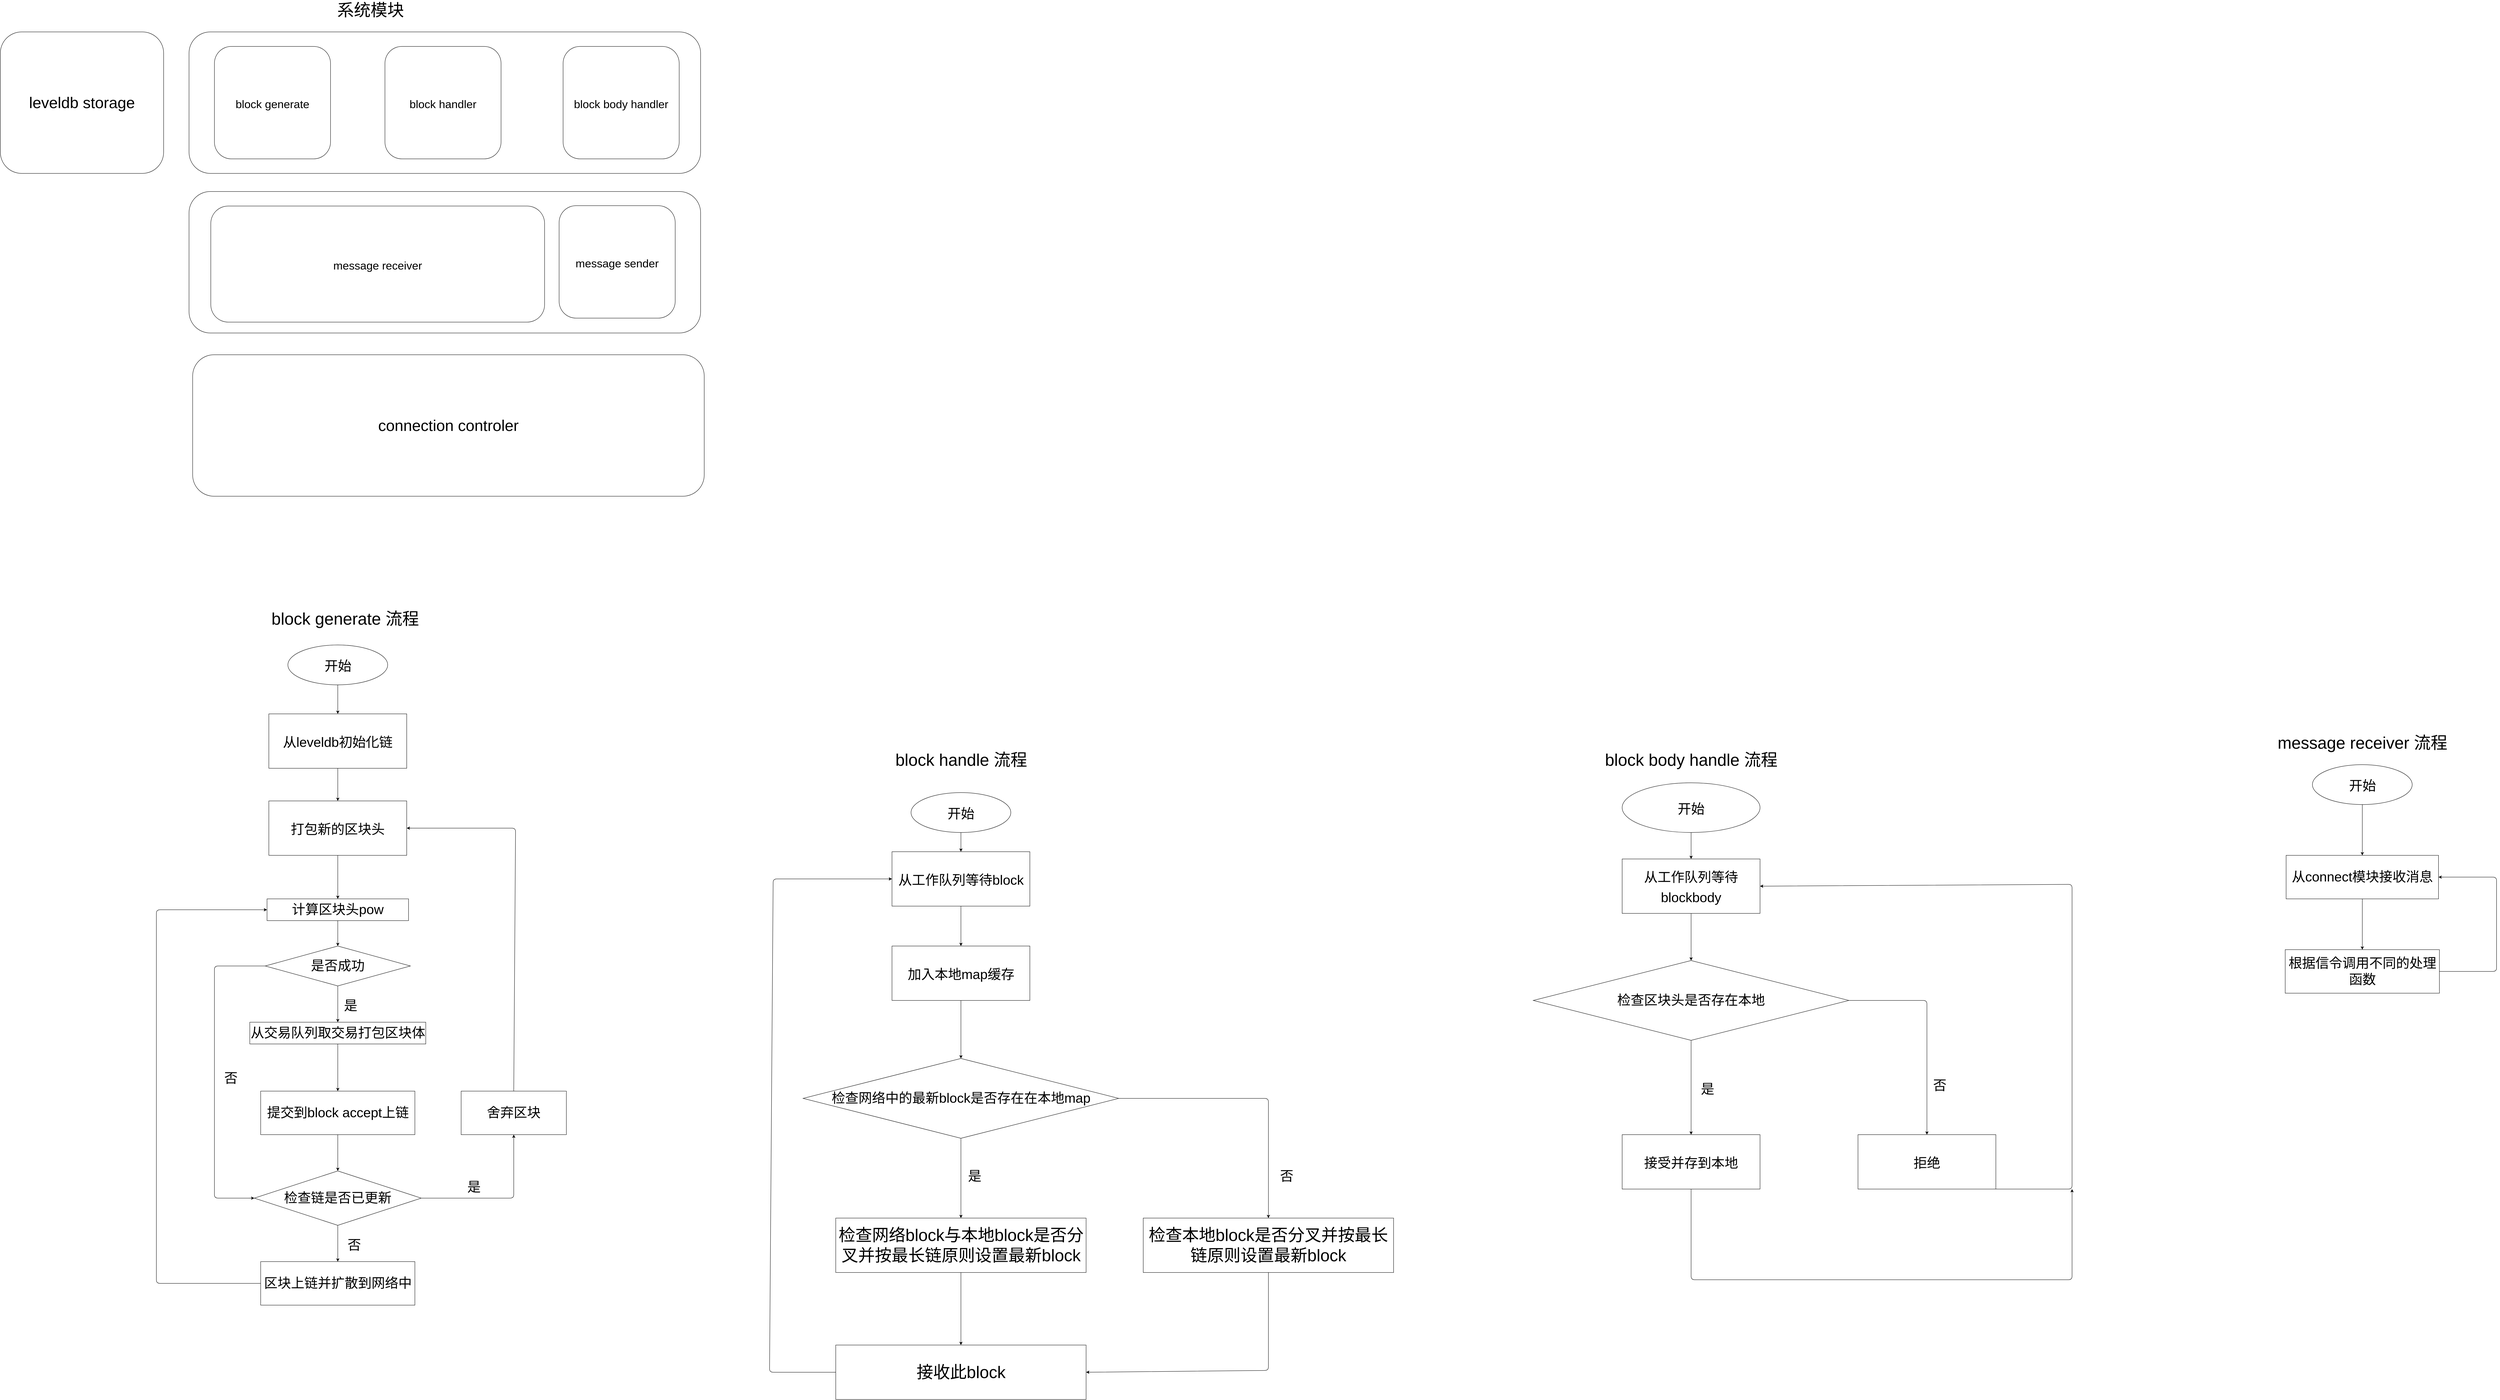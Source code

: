 <mxfile>
    <diagram id="HkdIZme3s1p3yqm2Rv7T" name="第 1 页">
        <mxGraphModel dx="5437" dy="2875" grid="1" gridSize="10" guides="1" tooltips="1" connect="1" arrows="1" fold="1" page="1" pageScale="1" pageWidth="827" pageHeight="1169" math="0" shadow="0">
            <root>
                <mxCell id="0"/>
                <mxCell id="1" parent="0"/>
                <mxCell id="3" value="" style="rounded=1;whiteSpace=wrap;html=1;" vertex="1" parent="1">
                    <mxGeometry x="50" y="690" width="1410" height="390" as="geometry"/>
                </mxCell>
                <mxCell id="5" value="" style="rounded=1;whiteSpace=wrap;html=1;" vertex="1" parent="1">
                    <mxGeometry x="50" y="1130" width="1410" height="390" as="geometry"/>
                </mxCell>
                <mxCell id="6" value="&lt;font style=&quot;font-size: 43px&quot;&gt;connection controler&lt;/font&gt;" style="rounded=1;whiteSpace=wrap;html=1;" vertex="1" parent="1">
                    <mxGeometry x="60" y="1580" width="1410" height="390" as="geometry"/>
                </mxCell>
                <mxCell id="7" value="&lt;font style=&quot;font-size: 31px&quot;&gt;block generate&lt;/font&gt;" style="rounded=1;whiteSpace=wrap;html=1;fontSize=43;" vertex="1" parent="1">
                    <mxGeometry x="120" y="730" width="320" height="310" as="geometry"/>
                </mxCell>
                <mxCell id="8" value="&lt;font style=&quot;font-size: 31px&quot;&gt;block handler&lt;/font&gt;" style="rounded=1;whiteSpace=wrap;html=1;fontSize=43;" vertex="1" parent="1">
                    <mxGeometry x="590" y="730" width="320" height="310" as="geometry"/>
                </mxCell>
                <mxCell id="9" value="&lt;font style=&quot;font-size: 31px&quot;&gt;block body handler&lt;/font&gt;" style="rounded=1;whiteSpace=wrap;html=1;fontSize=43;" vertex="1" parent="1">
                    <mxGeometry x="1081" y="730" width="320" height="310" as="geometry"/>
                </mxCell>
                <mxCell id="12" value="&lt;font style=&quot;font-size: 31px&quot;&gt;message receiver&lt;/font&gt;" style="rounded=1;whiteSpace=wrap;html=1;fontSize=43;" vertex="1" parent="1">
                    <mxGeometry x="110" y="1170" width="920" height="320" as="geometry"/>
                </mxCell>
                <mxCell id="13" value="&lt;font style=&quot;font-size: 31px&quot;&gt;message sender&lt;/font&gt;" style="rounded=1;whiteSpace=wrap;html=1;fontSize=43;" vertex="1" parent="1">
                    <mxGeometry x="1070" y="1169" width="320" height="310" as="geometry"/>
                </mxCell>
                <mxCell id="16" value="&lt;font style=&quot;font-size: 43px&quot;&gt;leveldb storage&lt;/font&gt;" style="rounded=1;whiteSpace=wrap;html=1;" vertex="1" parent="1">
                    <mxGeometry x="-470" y="690" width="450" height="390" as="geometry"/>
                </mxCell>
                <mxCell id="22" value="&lt;font style=&quot;font-size: 46px&quot;&gt;系统模块&lt;/font&gt;" style="text;html=1;align=center;verticalAlign=middle;resizable=0;points=[];autosize=1;strokeColor=none;fillColor=none;fontSize=19;" vertex="1" parent="1">
                    <mxGeometry x="450" y="610" width="200" height="40" as="geometry"/>
                </mxCell>
                <mxCell id="23" value="block generate 流程" style="text;html=1;align=center;verticalAlign=middle;resizable=0;points=[];autosize=1;strokeColor=none;fillColor=none;fontSize=46;" vertex="1" parent="1">
                    <mxGeometry x="270" y="2278" width="420" height="60" as="geometry"/>
                </mxCell>
                <mxCell id="26" style="edgeStyle=none;html=1;exitX=0.5;exitY=1;exitDx=0;exitDy=0;entryX=0.5;entryY=0;entryDx=0;entryDy=0;fontSize=37;" edge="1" parent="1" source="24" target="25">
                    <mxGeometry relative="1" as="geometry"/>
                </mxCell>
                <mxCell id="24" value="&lt;font style=&quot;font-size: 37px&quot;&gt;开始&lt;/font&gt;" style="ellipse;whiteSpace=wrap;html=1;fontSize=46;" vertex="1" parent="1">
                    <mxGeometry x="322.5" y="2380" width="275" height="110" as="geometry"/>
                </mxCell>
                <mxCell id="89" style="edgeStyle=none;html=1;exitX=0.5;exitY=1;exitDx=0;exitDy=0;entryX=0.5;entryY=0;entryDx=0;entryDy=0;fontSize=37;" edge="1" parent="1" source="25" target="88">
                    <mxGeometry relative="1" as="geometry"/>
                </mxCell>
                <mxCell id="25" value="&lt;font style=&quot;font-size: 37px&quot;&gt;从leveldb初始化链&lt;/font&gt;" style="rounded=0;whiteSpace=wrap;html=1;fontSize=46;" vertex="1" parent="1">
                    <mxGeometry x="270" y="2570" width="380" height="150" as="geometry"/>
                </mxCell>
                <mxCell id="93" style="edgeStyle=none;html=1;exitX=0.5;exitY=1;exitDx=0;exitDy=0;entryX=0.5;entryY=0;entryDx=0;entryDy=0;fontSize=37;" edge="1" parent="1" source="27" target="28">
                    <mxGeometry relative="1" as="geometry"/>
                </mxCell>
                <mxCell id="27" value="计算区块头pow" style="rounded=0;whiteSpace=wrap;html=1;fontSize=37;" vertex="1" parent="1">
                    <mxGeometry x="265" y="3080" width="390" height="60" as="geometry"/>
                </mxCell>
                <mxCell id="95" style="edgeStyle=none;html=1;exitX=0.5;exitY=1;exitDx=0;exitDy=0;entryX=0.5;entryY=0;entryDx=0;entryDy=0;fontSize=37;" edge="1" parent="1" source="28" target="94">
                    <mxGeometry relative="1" as="geometry"/>
                </mxCell>
                <mxCell id="97" style="edgeStyle=none;html=1;exitX=0;exitY=0.5;exitDx=0;exitDy=0;entryX=0;entryY=0.5;entryDx=0;entryDy=0;fontSize=37;" edge="1" parent="1" source="28" target="38">
                    <mxGeometry relative="1" as="geometry">
                        <Array as="points">
                            <mxPoint x="120" y="3265"/>
                            <mxPoint x="120" y="3905"/>
                        </Array>
                    </mxGeometry>
                </mxCell>
                <mxCell id="28" value="是否成功" style="rhombus;whiteSpace=wrap;html=1;fontSize=37;" vertex="1" parent="1">
                    <mxGeometry x="260" y="3210" width="400" height="110" as="geometry"/>
                </mxCell>
                <mxCell id="39" style="edgeStyle=none;html=1;exitX=0.5;exitY=1;exitDx=0;exitDy=0;entryX=0.5;entryY=0;entryDx=0;entryDy=0;fontSize=37;" edge="1" parent="1" source="32" target="38">
                    <mxGeometry relative="1" as="geometry"/>
                </mxCell>
                <mxCell id="32" value="提交到block accept上链" style="rounded=0;whiteSpace=wrap;html=1;fontSize=37;" vertex="1" parent="1">
                    <mxGeometry x="247.5" y="3610" width="425" height="120" as="geometry"/>
                </mxCell>
                <mxCell id="45" style="edgeStyle=none;html=1;exitX=0.5;exitY=1;exitDx=0;exitDy=0;fontSize=37;" edge="1" parent="1" source="38" target="44">
                    <mxGeometry relative="1" as="geometry"/>
                </mxCell>
                <mxCell id="100" style="edgeStyle=none;html=1;exitX=1;exitY=0.5;exitDx=0;exitDy=0;entryX=0.5;entryY=1;entryDx=0;entryDy=0;fontSize=37;" edge="1" parent="1" source="38" target="99">
                    <mxGeometry relative="1" as="geometry">
                        <Array as="points">
                            <mxPoint x="945" y="3905"/>
                        </Array>
                    </mxGeometry>
                </mxCell>
                <mxCell id="38" value="检查链是否已更新" style="rhombus;whiteSpace=wrap;html=1;fontSize=37;" vertex="1" parent="1">
                    <mxGeometry x="230" y="3830" width="460" height="150" as="geometry"/>
                </mxCell>
                <mxCell id="42" value="是" style="text;html=1;align=center;verticalAlign=middle;resizable=0;points=[];autosize=1;strokeColor=none;fillColor=none;fontSize=37;" vertex="1" parent="1">
                    <mxGeometry x="470" y="3350" width="50" height="50" as="geometry"/>
                </mxCell>
                <mxCell id="43" value="否" style="text;html=1;align=center;verticalAlign=middle;resizable=0;points=[];autosize=1;strokeColor=none;fillColor=none;fontSize=37;" vertex="1" parent="1">
                    <mxGeometry x="3050" y="3820" width="50" height="50" as="geometry"/>
                </mxCell>
                <mxCell id="46" style="edgeStyle=none;html=1;exitX=0;exitY=0.5;exitDx=0;exitDy=0;entryX=0;entryY=0.5;entryDx=0;entryDy=0;fontSize=37;" edge="1" parent="1" source="44" target="27">
                    <mxGeometry relative="1" as="geometry">
                        <Array as="points">
                            <mxPoint x="-40" y="4140"/>
                            <mxPoint x="-40" y="3110"/>
                        </Array>
                    </mxGeometry>
                </mxCell>
                <mxCell id="44" value="区块上链并扩散到网络中" style="rounded=0;whiteSpace=wrap;html=1;fontSize=37;" vertex="1" parent="1">
                    <mxGeometry x="247.5" y="4080" width="425" height="120" as="geometry"/>
                </mxCell>
                <mxCell id="49" value="是" style="text;html=1;align=center;verticalAlign=middle;resizable=0;points=[];autosize=1;strokeColor=none;fillColor=none;fontSize=37;" vertex="1" parent="1">
                    <mxGeometry x="810" y="3850" width="50" height="50" as="geometry"/>
                </mxCell>
                <mxCell id="50" value="否" style="text;html=1;align=center;verticalAlign=middle;resizable=0;points=[];autosize=1;strokeColor=none;fillColor=none;fontSize=37;" vertex="1" parent="1">
                    <mxGeometry x="480" y="4010" width="50" height="50" as="geometry"/>
                </mxCell>
                <mxCell id="51" value="block handle 流程" style="text;html=1;align=center;verticalAlign=middle;resizable=0;points=[];autosize=1;strokeColor=none;fillColor=none;fontSize=46;" vertex="1" parent="1">
                    <mxGeometry x="1987.5" y="2667" width="380" height="60" as="geometry"/>
                </mxCell>
                <mxCell id="55" style="edgeStyle=none;html=1;exitX=0.5;exitY=1;exitDx=0;exitDy=0;entryX=0.5;entryY=0;entryDx=0;entryDy=0;fontSize=37;" edge="1" parent="1" source="53" target="54">
                    <mxGeometry relative="1" as="geometry"/>
                </mxCell>
                <mxCell id="53" value="&lt;font style=&quot;font-size: 37px&quot;&gt;开始&lt;/font&gt;" style="ellipse;whiteSpace=wrap;html=1;fontSize=46;" vertex="1" parent="1">
                    <mxGeometry x="2040" y="2787" width="275" height="110" as="geometry"/>
                </mxCell>
                <mxCell id="57" style="edgeStyle=none;html=1;exitX=0.5;exitY=1;exitDx=0;exitDy=0;entryX=0.5;entryY=0;entryDx=0;entryDy=0;fontSize=37;" edge="1" parent="1" source="54" target="56">
                    <mxGeometry relative="1" as="geometry"/>
                </mxCell>
                <mxCell id="54" value="&lt;font style=&quot;font-size: 37px&quot;&gt;从工作队列等待block&lt;/font&gt;" style="rounded=0;whiteSpace=wrap;html=1;fontSize=46;" vertex="1" parent="1">
                    <mxGeometry x="1987.5" y="2950" width="380" height="150" as="geometry"/>
                </mxCell>
                <mxCell id="60" style="edgeStyle=none;html=1;exitX=0.5;exitY=1;exitDx=0;exitDy=0;entryX=0.5;entryY=0;entryDx=0;entryDy=0;fontSize=37;" edge="1" parent="1" source="56" target="59">
                    <mxGeometry relative="1" as="geometry"/>
                </mxCell>
                <mxCell id="56" value="&lt;span style=&quot;font-size: 37px&quot;&gt;加入本地map缓存&lt;/span&gt;" style="rounded=0;whiteSpace=wrap;html=1;fontSize=46;" vertex="1" parent="1">
                    <mxGeometry x="1987.5" y="3210" width="380" height="150" as="geometry"/>
                </mxCell>
                <mxCell id="62" style="edgeStyle=none;html=1;exitX=0.5;exitY=1;exitDx=0;exitDy=0;fontSize=37;" edge="1" parent="1" source="59" target="61">
                    <mxGeometry relative="1" as="geometry"/>
                </mxCell>
                <mxCell id="65" style="edgeStyle=none;html=1;exitX=1;exitY=0.5;exitDx=0;exitDy=0;entryX=0.5;entryY=0;entryDx=0;entryDy=0;fontSize=37;" edge="1" parent="1" source="59" target="64">
                    <mxGeometry relative="1" as="geometry">
                        <Array as="points">
                            <mxPoint x="3025" y="3630"/>
                        </Array>
                    </mxGeometry>
                </mxCell>
                <mxCell id="59" value="检查网络中的最新block是否存在在本地map" style="rhombus;whiteSpace=wrap;html=1;fontSize=37;" vertex="1" parent="1">
                    <mxGeometry x="1742.5" y="3520" width="870" height="220" as="geometry"/>
                </mxCell>
                <mxCell id="69" style="edgeStyle=none;html=1;exitX=0.5;exitY=1;exitDx=0;exitDy=0;entryX=0.5;entryY=0;entryDx=0;entryDy=0;fontSize=37;" edge="1" parent="1" source="61" target="68">
                    <mxGeometry relative="1" as="geometry"/>
                </mxCell>
                <mxCell id="61" value="检查网络block与本地block是否分叉并按最长链原则设置最新block" style="rounded=0;whiteSpace=wrap;html=1;fontSize=46;" vertex="1" parent="1">
                    <mxGeometry x="1832.5" y="3960" width="690" height="150" as="geometry"/>
                </mxCell>
                <mxCell id="70" style="edgeStyle=none;html=1;exitX=0.5;exitY=1;exitDx=0;exitDy=0;entryX=1;entryY=0.5;entryDx=0;entryDy=0;fontSize=37;" edge="1" parent="1" source="64" target="68">
                    <mxGeometry relative="1" as="geometry">
                        <Array as="points">
                            <mxPoint x="3025" y="4380"/>
                        </Array>
                    </mxGeometry>
                </mxCell>
                <mxCell id="64" value="检查本地block是否分叉并按最长链原则设置最新block" style="rounded=0;whiteSpace=wrap;html=1;fontSize=46;" vertex="1" parent="1">
                    <mxGeometry x="2680" y="3960" width="690" height="150" as="geometry"/>
                </mxCell>
                <mxCell id="66" value="是" style="text;html=1;align=center;verticalAlign=middle;resizable=0;points=[];autosize=1;strokeColor=none;fillColor=none;fontSize=37;" vertex="1" parent="1">
                    <mxGeometry x="2190" y="3820" width="50" height="50" as="geometry"/>
                </mxCell>
                <mxCell id="71" style="edgeStyle=none;html=1;exitX=0;exitY=0.5;exitDx=0;exitDy=0;entryX=0;entryY=0.5;entryDx=0;entryDy=0;fontSize=37;" edge="1" parent="1" source="68" target="54">
                    <mxGeometry relative="1" as="geometry">
                        <Array as="points">
                            <mxPoint x="1650" y="4385"/>
                            <mxPoint x="1660" y="3025"/>
                        </Array>
                    </mxGeometry>
                </mxCell>
                <mxCell id="68" value="接收此block" style="rounded=0;whiteSpace=wrap;html=1;fontSize=46;" vertex="1" parent="1">
                    <mxGeometry x="1832.5" y="4310" width="690" height="150" as="geometry"/>
                </mxCell>
                <mxCell id="72" value="block body handle 流程" style="text;html=1;align=center;verticalAlign=middle;resizable=0;points=[];autosize=1;strokeColor=none;fillColor=none;fontSize=46;" vertex="1" parent="1">
                    <mxGeometry x="3945" y="2667" width="490" height="60" as="geometry"/>
                </mxCell>
                <mxCell id="75" style="edgeStyle=none;html=1;exitX=0.5;exitY=1;exitDx=0;exitDy=0;entryX=0.5;entryY=0;entryDx=0;entryDy=0;fontSize=37;" edge="1" parent="1" source="73" target="74">
                    <mxGeometry relative="1" as="geometry"/>
                </mxCell>
                <mxCell id="73" value="&lt;font style=&quot;font-size: 37px&quot;&gt;开始&lt;/font&gt;" style="ellipse;whiteSpace=wrap;html=1;fontSize=46;" vertex="1" parent="1">
                    <mxGeometry x="4000" y="2760" width="380" height="137" as="geometry"/>
                </mxCell>
                <mxCell id="78" style="edgeStyle=none;html=1;exitX=0.5;exitY=1;exitDx=0;exitDy=0;entryX=0.5;entryY=0;entryDx=0;entryDy=0;fontSize=37;" edge="1" parent="1" source="74" target="77">
                    <mxGeometry relative="1" as="geometry"/>
                </mxCell>
                <mxCell id="74" value="&lt;font style=&quot;font-size: 37px&quot;&gt;从工作队列等待blockbody&lt;/font&gt;" style="rounded=0;whiteSpace=wrap;html=1;fontSize=46;" vertex="1" parent="1">
                    <mxGeometry x="4000" y="2970" width="380" height="150" as="geometry"/>
                </mxCell>
                <mxCell id="80" style="edgeStyle=none;html=1;exitX=0.5;exitY=1;exitDx=0;exitDy=0;entryX=0.5;entryY=0;entryDx=0;entryDy=0;fontSize=37;" edge="1" parent="1" source="77" target="79">
                    <mxGeometry relative="1" as="geometry"/>
                </mxCell>
                <mxCell id="82" style="edgeStyle=none;html=1;exitX=1;exitY=0.5;exitDx=0;exitDy=0;entryX=0.5;entryY=0;entryDx=0;entryDy=0;fontSize=37;" edge="1" parent="1" source="77" target="81">
                    <mxGeometry relative="1" as="geometry">
                        <Array as="points">
                            <mxPoint x="4840" y="3360"/>
                        </Array>
                    </mxGeometry>
                </mxCell>
                <mxCell id="77" value="检查区块头是否存在本地" style="rhombus;whiteSpace=wrap;html=1;fontSize=37;" vertex="1" parent="1">
                    <mxGeometry x="3755" y="3250" width="870" height="220" as="geometry"/>
                </mxCell>
                <mxCell id="84" style="edgeStyle=none;html=1;exitX=0.5;exitY=1;exitDx=0;exitDy=0;fontSize=37;" edge="1" parent="1" source="79">
                    <mxGeometry relative="1" as="geometry">
                        <mxPoint x="5240" y="3880" as="targetPoint"/>
                        <Array as="points">
                            <mxPoint x="4190" y="4130"/>
                            <mxPoint x="5240" y="4130"/>
                        </Array>
                    </mxGeometry>
                </mxCell>
                <mxCell id="79" value="&lt;span style=&quot;font-size: 37px&quot;&gt;接受并存到本地&lt;/span&gt;" style="rounded=0;whiteSpace=wrap;html=1;fontSize=46;" vertex="1" parent="1">
                    <mxGeometry x="4000" y="3730" width="380" height="150" as="geometry"/>
                </mxCell>
                <mxCell id="83" style="edgeStyle=none;html=1;exitX=0.5;exitY=1;exitDx=0;exitDy=0;entryX=1;entryY=0.5;entryDx=0;entryDy=0;fontSize=37;" edge="1" parent="1" source="81" target="74">
                    <mxGeometry relative="1" as="geometry">
                        <Array as="points">
                            <mxPoint x="5240" y="3880"/>
                            <mxPoint x="5240" y="3040"/>
                        </Array>
                    </mxGeometry>
                </mxCell>
                <mxCell id="81" value="&lt;font style=&quot;font-size: 37px&quot;&gt;拒绝&lt;/font&gt;" style="rounded=0;whiteSpace=wrap;html=1;fontSize=46;" vertex="1" parent="1">
                    <mxGeometry x="4650" y="3730" width="380" height="150" as="geometry"/>
                </mxCell>
                <mxCell id="85" value="是" style="text;html=1;align=center;verticalAlign=middle;resizable=0;points=[];autosize=1;strokeColor=none;fillColor=none;fontSize=37;" vertex="1" parent="1">
                    <mxGeometry x="4210" y="3580" width="50" height="50" as="geometry"/>
                </mxCell>
                <mxCell id="86" value="否" style="text;html=1;align=center;verticalAlign=middle;resizable=0;points=[];autosize=1;strokeColor=none;fillColor=none;fontSize=37;" vertex="1" parent="1">
                    <mxGeometry x="4850" y="3570" width="50" height="50" as="geometry"/>
                </mxCell>
                <mxCell id="90" style="edgeStyle=none;html=1;exitX=0.5;exitY=1;exitDx=0;exitDy=0;fontSize=37;" edge="1" parent="1" source="88" target="27">
                    <mxGeometry relative="1" as="geometry"/>
                </mxCell>
                <mxCell id="88" value="&lt;span style=&quot;font-size: 37px&quot;&gt;打包新的区块头&lt;/span&gt;" style="rounded=0;whiteSpace=wrap;html=1;fontSize=46;" vertex="1" parent="1">
                    <mxGeometry x="270" y="2810" width="380" height="150" as="geometry"/>
                </mxCell>
                <mxCell id="96" style="edgeStyle=none;html=1;exitX=0.5;exitY=1;exitDx=0;exitDy=0;entryX=0.5;entryY=0;entryDx=0;entryDy=0;fontSize=37;" edge="1" parent="1" source="94" target="32">
                    <mxGeometry relative="1" as="geometry"/>
                </mxCell>
                <mxCell id="94" value="从交易队列取交易打包区块体" style="rounded=0;whiteSpace=wrap;html=1;fontSize=37;" vertex="1" parent="1">
                    <mxGeometry x="217.5" y="3420" width="485" height="60" as="geometry"/>
                </mxCell>
                <mxCell id="98" value="否" style="text;html=1;align=center;verticalAlign=middle;resizable=0;points=[];autosize=1;strokeColor=none;fillColor=none;fontSize=37;" vertex="1" parent="1">
                    <mxGeometry x="140" y="3550" width="50" height="50" as="geometry"/>
                </mxCell>
                <mxCell id="102" style="edgeStyle=none;html=1;exitX=0.5;exitY=0;exitDx=0;exitDy=0;entryX=1;entryY=0.5;entryDx=0;entryDy=0;fontSize=37;" edge="1" parent="1" source="99" target="88">
                    <mxGeometry relative="1" as="geometry">
                        <Array as="points">
                            <mxPoint x="950" y="2885"/>
                        </Array>
                    </mxGeometry>
                </mxCell>
                <mxCell id="99" value="舍弃区块" style="rounded=0;whiteSpace=wrap;html=1;fontSize=37;" vertex="1" parent="1">
                    <mxGeometry x="800" y="3610" width="290" height="120" as="geometry"/>
                </mxCell>
                <mxCell id="103" value="message receiver 流程" style="text;html=1;align=center;verticalAlign=middle;resizable=0;points=[];autosize=1;strokeColor=none;fillColor=none;fontSize=46;" vertex="1" parent="1">
                    <mxGeometry x="5800" y="2620" width="480" height="60" as="geometry"/>
                </mxCell>
                <mxCell id="108" style="edgeStyle=none;html=1;exitX=0.5;exitY=1;exitDx=0;exitDy=0;entryX=0.5;entryY=0;entryDx=0;entryDy=0;fontSize=37;" edge="1" parent="1" source="104" target="105">
                    <mxGeometry relative="1" as="geometry"/>
                </mxCell>
                <mxCell id="104" value="&lt;font style=&quot;font-size: 37px&quot;&gt;开始&lt;/font&gt;" style="ellipse;whiteSpace=wrap;html=1;fontSize=46;" vertex="1" parent="1">
                    <mxGeometry x="5902.5" y="2710" width="275" height="110" as="geometry"/>
                </mxCell>
                <mxCell id="110" style="edgeStyle=none;html=1;exitX=0.5;exitY=1;exitDx=0;exitDy=0;entryX=0.5;entryY=0;entryDx=0;entryDy=0;fontSize=37;" edge="1" parent="1" source="105" target="109">
                    <mxGeometry relative="1" as="geometry"/>
                </mxCell>
                <mxCell id="105" value="从connect模块接收消息" style="rounded=0;whiteSpace=wrap;html=1;fontSize=37;" vertex="1" parent="1">
                    <mxGeometry x="5830" y="2960" width="420" height="120" as="geometry"/>
                </mxCell>
                <mxCell id="111" style="edgeStyle=none;html=1;exitX=1;exitY=0.5;exitDx=0;exitDy=0;entryX=1;entryY=0.5;entryDx=0;entryDy=0;fontSize=37;" edge="1" parent="1" source="109" target="105">
                    <mxGeometry relative="1" as="geometry">
                        <Array as="points">
                            <mxPoint x="6410" y="3280"/>
                            <mxPoint x="6410" y="3020"/>
                        </Array>
                    </mxGeometry>
                </mxCell>
                <mxCell id="109" value="根据信令调用不同的处理函数" style="rounded=0;whiteSpace=wrap;html=1;fontSize=37;" vertex="1" parent="1">
                    <mxGeometry x="5827.5" y="3220" width="425" height="120" as="geometry"/>
                </mxCell>
            </root>
        </mxGraphModel>
    </diagram>
</mxfile>